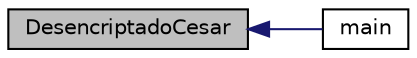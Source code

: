 digraph "DesencriptadoCesar"
{
 // INTERACTIVE_SVG=YES
  edge [fontname="Helvetica",fontsize="10",labelfontname="Helvetica",labelfontsize="10"];
  node [fontname="Helvetica",fontsize="10",shape=record];
  rankdir="LR";
  Node5 [label="DesencriptadoCesar",height=0.2,width=0.4,color="black", fillcolor="grey75", style="filled", fontcolor="black"];
  Node5 -> Node6 [dir="back",color="midnightblue",fontsize="10",style="solid"];
  Node6 [label="main",height=0.2,width=0.4,color="black", fillcolor="white", style="filled",URL="$cripto_8cc.html#a0ddf1224851353fc92bfbff6f499fa97",tooltip="Universidad de La Laguna Escuela Superior de Ingeniería y Tecnología Grado en Ingeniería Informática ..."];
}
